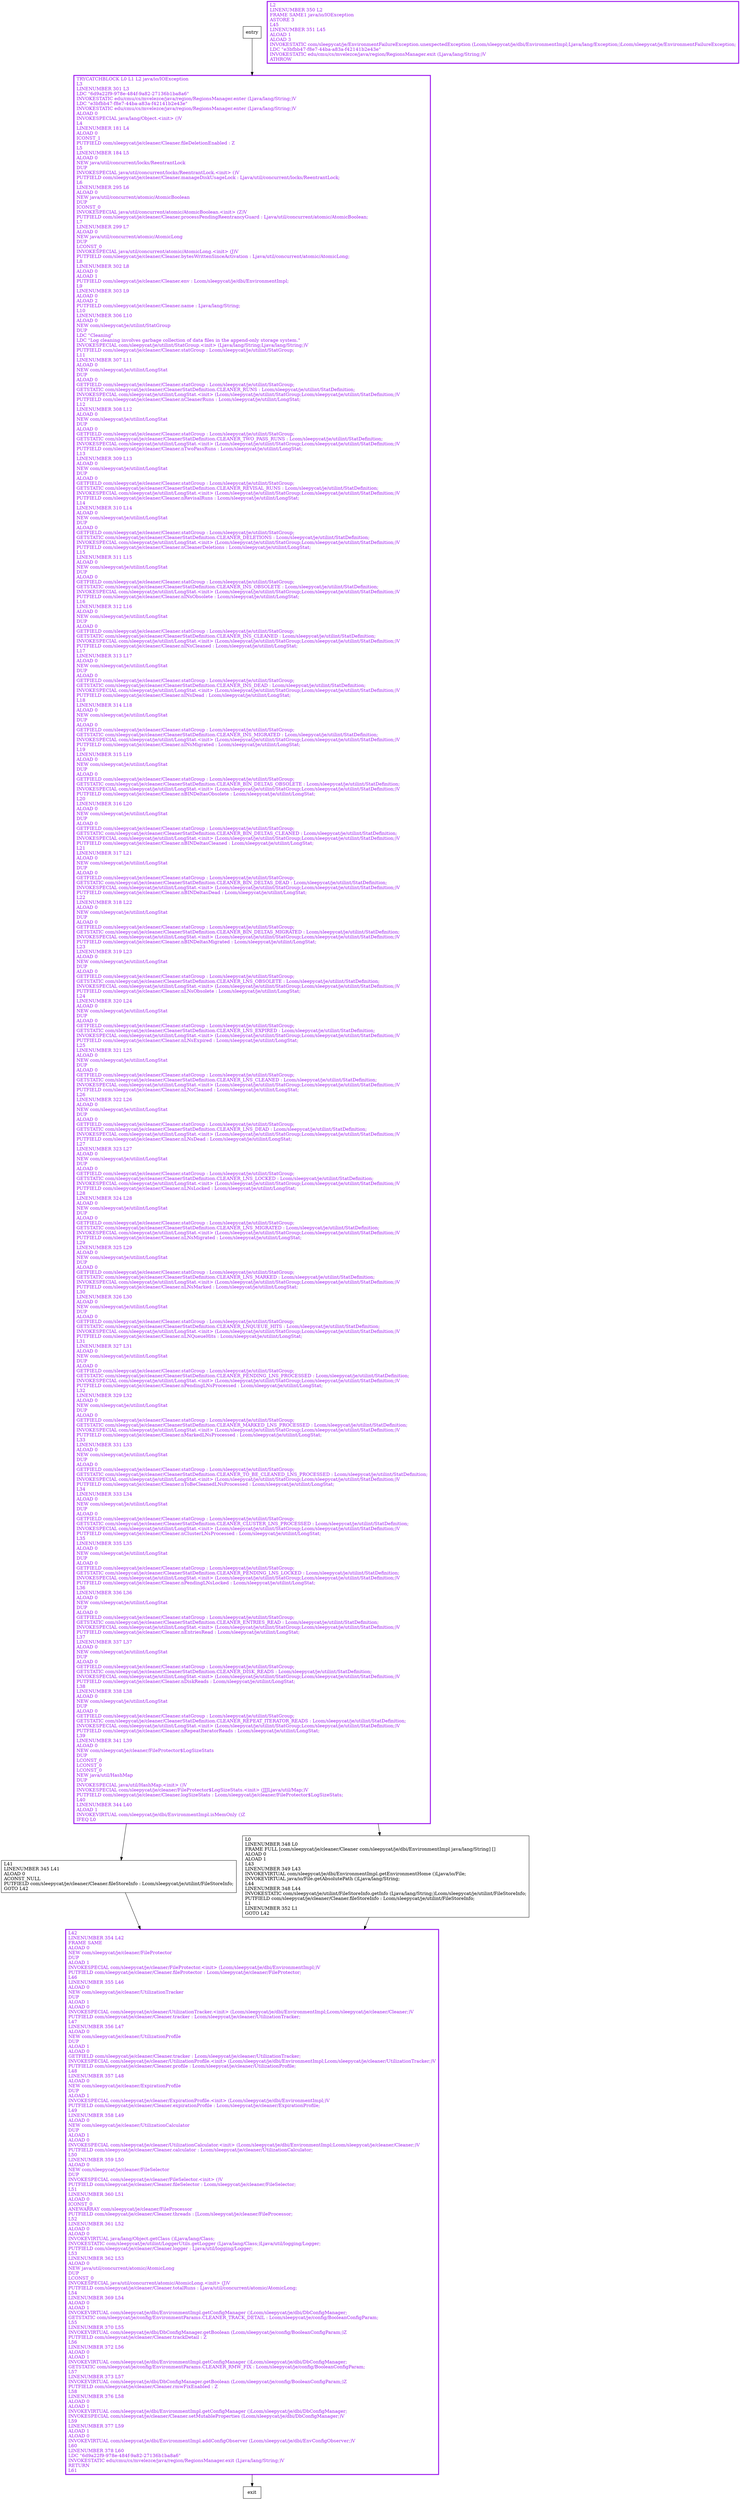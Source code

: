 digraph <init> {
node [shape=record];
16320107 [label="L41\lLINENUMBER 345 L41\lALOAD 0\lACONST_NULL\lPUTFIELD com/sleepycat/je/cleaner/Cleaner.fileStoreInfo : Lcom/sleepycat/je/utilint/FileStoreInfo;\lGOTO L42\l"];
1845466105 [label="L42\lLINENUMBER 354 L42\lFRAME SAME\lALOAD 0\lNEW com/sleepycat/je/cleaner/FileProtector\lDUP\lALOAD 1\lINVOKESPECIAL com/sleepycat/je/cleaner/FileProtector.\<init\> (Lcom/sleepycat/je/dbi/EnvironmentImpl;)V\lPUTFIELD com/sleepycat/je/cleaner/Cleaner.fileProtector : Lcom/sleepycat/je/cleaner/FileProtector;\lL46\lLINENUMBER 355 L46\lALOAD 0\lNEW com/sleepycat/je/cleaner/UtilizationTracker\lDUP\lALOAD 1\lALOAD 0\lINVOKESPECIAL com/sleepycat/je/cleaner/UtilizationTracker.\<init\> (Lcom/sleepycat/je/dbi/EnvironmentImpl;Lcom/sleepycat/je/cleaner/Cleaner;)V\lPUTFIELD com/sleepycat/je/cleaner/Cleaner.tracker : Lcom/sleepycat/je/cleaner/UtilizationTracker;\lL47\lLINENUMBER 356 L47\lALOAD 0\lNEW com/sleepycat/je/cleaner/UtilizationProfile\lDUP\lALOAD 1\lALOAD 0\lGETFIELD com/sleepycat/je/cleaner/Cleaner.tracker : Lcom/sleepycat/je/cleaner/UtilizationTracker;\lINVOKESPECIAL com/sleepycat/je/cleaner/UtilizationProfile.\<init\> (Lcom/sleepycat/je/dbi/EnvironmentImpl;Lcom/sleepycat/je/cleaner/UtilizationTracker;)V\lPUTFIELD com/sleepycat/je/cleaner/Cleaner.profile : Lcom/sleepycat/je/cleaner/UtilizationProfile;\lL48\lLINENUMBER 357 L48\lALOAD 0\lNEW com/sleepycat/je/cleaner/ExpirationProfile\lDUP\lALOAD 1\lINVOKESPECIAL com/sleepycat/je/cleaner/ExpirationProfile.\<init\> (Lcom/sleepycat/je/dbi/EnvironmentImpl;)V\lPUTFIELD com/sleepycat/je/cleaner/Cleaner.expirationProfile : Lcom/sleepycat/je/cleaner/ExpirationProfile;\lL49\lLINENUMBER 358 L49\lALOAD 0\lNEW com/sleepycat/je/cleaner/UtilizationCalculator\lDUP\lALOAD 1\lALOAD 0\lINVOKESPECIAL com/sleepycat/je/cleaner/UtilizationCalculator.\<init\> (Lcom/sleepycat/je/dbi/EnvironmentImpl;Lcom/sleepycat/je/cleaner/Cleaner;)V\lPUTFIELD com/sleepycat/je/cleaner/Cleaner.calculator : Lcom/sleepycat/je/cleaner/UtilizationCalculator;\lL50\lLINENUMBER 359 L50\lALOAD 0\lNEW com/sleepycat/je/cleaner/FileSelector\lDUP\lINVOKESPECIAL com/sleepycat/je/cleaner/FileSelector.\<init\> ()V\lPUTFIELD com/sleepycat/je/cleaner/Cleaner.fileSelector : Lcom/sleepycat/je/cleaner/FileSelector;\lL51\lLINENUMBER 360 L51\lALOAD 0\lICONST_0\lANEWARRAY com/sleepycat/je/cleaner/FileProcessor\lPUTFIELD com/sleepycat/je/cleaner/Cleaner.threads : [Lcom/sleepycat/je/cleaner/FileProcessor;\lL52\lLINENUMBER 361 L52\lALOAD 0\lALOAD 0\lINVOKEVIRTUAL java/lang/Object.getClass ()Ljava/lang/Class;\lINVOKESTATIC com/sleepycat/je/utilint/LoggerUtils.getLogger (Ljava/lang/Class;)Ljava/util/logging/Logger;\lPUTFIELD com/sleepycat/je/cleaner/Cleaner.logger : Ljava/util/logging/Logger;\lL53\lLINENUMBER 362 L53\lALOAD 0\lNEW java/util/concurrent/atomic/AtomicLong\lDUP\lLCONST_0\lINVOKESPECIAL java/util/concurrent/atomic/AtomicLong.\<init\> (J)V\lPUTFIELD com/sleepycat/je/cleaner/Cleaner.totalRuns : Ljava/util/concurrent/atomic/AtomicLong;\lL54\lLINENUMBER 369 L54\lALOAD 0\lALOAD 1\lINVOKEVIRTUAL com/sleepycat/je/dbi/EnvironmentImpl.getConfigManager ()Lcom/sleepycat/je/dbi/DbConfigManager;\lGETSTATIC com/sleepycat/je/config/EnvironmentParams.CLEANER_TRACK_DETAIL : Lcom/sleepycat/je/config/BooleanConfigParam;\lL55\lLINENUMBER 370 L55\lINVOKEVIRTUAL com/sleepycat/je/dbi/DbConfigManager.getBoolean (Lcom/sleepycat/je/config/BooleanConfigParam;)Z\lPUTFIELD com/sleepycat/je/cleaner/Cleaner.trackDetail : Z\lL56\lLINENUMBER 372 L56\lALOAD 0\lALOAD 1\lINVOKEVIRTUAL com/sleepycat/je/dbi/EnvironmentImpl.getConfigManager ()Lcom/sleepycat/je/dbi/DbConfigManager;\lGETSTATIC com/sleepycat/je/config/EnvironmentParams.CLEANER_RMW_FIX : Lcom/sleepycat/je/config/BooleanConfigParam;\lL57\lLINENUMBER 373 L57\lINVOKEVIRTUAL com/sleepycat/je/dbi/DbConfigManager.getBoolean (Lcom/sleepycat/je/config/BooleanConfigParam;)Z\lPUTFIELD com/sleepycat/je/cleaner/Cleaner.rmwFixEnabled : Z\lL58\lLINENUMBER 376 L58\lALOAD 0\lALOAD 1\lINVOKEVIRTUAL com/sleepycat/je/dbi/EnvironmentImpl.getConfigManager ()Lcom/sleepycat/je/dbi/DbConfigManager;\lINVOKESPECIAL com/sleepycat/je/cleaner/Cleaner.setMutableProperties (Lcom/sleepycat/je/dbi/DbConfigManager;)V\lL59\lLINENUMBER 377 L59\lALOAD 1\lALOAD 0\lINVOKEVIRTUAL com/sleepycat/je/dbi/EnvironmentImpl.addConfigObserver (Lcom/sleepycat/je/dbi/EnvConfigObserver;)V\lL60\lLINENUMBER 378 L60\lLDC \"6d9a22f9-978e-484f-9a82-27136b1ba8a6\"\lINVOKESTATIC edu/cmu/cs/mvelezce/java/region/RegionsManager.exit (Ljava/lang/String;)V\lRETURN\lL61\l"];
416202245 [label="L2\lLINENUMBER 350 L2\lFRAME SAME1 java/io/IOException\lASTORE 3\lL45\lLINENUMBER 351 L45\lALOAD 1\lALOAD 3\lINVOKESTATIC com/sleepycat/je/EnvironmentFailureException.unexpectedException (Lcom/sleepycat/je/dbi/EnvironmentImpl;Ljava/lang/Exception;)Lcom/sleepycat/je/EnvironmentFailureException;\lLDC \"e3bfbb47-f8e7-44ba-a83a-f42141b2e43e\"\lINVOKESTATIC edu/cmu/cs/mvelezce/java/region/RegionsManager.exit (Ljava/lang/String;)V\lATHROW\l"];
1529203767 [label="TRYCATCHBLOCK L0 L1 L2 java/io/IOException\lL3\lLINENUMBER 301 L3\lLDC \"6d9a22f9-978e-484f-9a82-27136b1ba8a6\"\lINVOKESTATIC edu/cmu/cs/mvelezce/java/region/RegionsManager.enter (Ljava/lang/String;)V\lLDC \"e3bfbb47-f8e7-44ba-a83a-f42141b2e43e\"\lINVOKESTATIC edu/cmu/cs/mvelezce/java/region/RegionsManager.enter (Ljava/lang/String;)V\lALOAD 0\lINVOKESPECIAL java/lang/Object.\<init\> ()V\lL4\lLINENUMBER 181 L4\lALOAD 0\lICONST_1\lPUTFIELD com/sleepycat/je/cleaner/Cleaner.fileDeletionEnabled : Z\lL5\lLINENUMBER 184 L5\lALOAD 0\lNEW java/util/concurrent/locks/ReentrantLock\lDUP\lINVOKESPECIAL java/util/concurrent/locks/ReentrantLock.\<init\> ()V\lPUTFIELD com/sleepycat/je/cleaner/Cleaner.manageDiskUsageLock : Ljava/util/concurrent/locks/ReentrantLock;\lL6\lLINENUMBER 295 L6\lALOAD 0\lNEW java/util/concurrent/atomic/AtomicBoolean\lDUP\lICONST_0\lINVOKESPECIAL java/util/concurrent/atomic/AtomicBoolean.\<init\> (Z)V\lPUTFIELD com/sleepycat/je/cleaner/Cleaner.processPendingReentrancyGuard : Ljava/util/concurrent/atomic/AtomicBoolean;\lL7\lLINENUMBER 299 L7\lALOAD 0\lNEW java/util/concurrent/atomic/AtomicLong\lDUP\lLCONST_0\lINVOKESPECIAL java/util/concurrent/atomic/AtomicLong.\<init\> (J)V\lPUTFIELD com/sleepycat/je/cleaner/Cleaner.bytesWrittenSinceActivation : Ljava/util/concurrent/atomic/AtomicLong;\lL8\lLINENUMBER 302 L8\lALOAD 0\lALOAD 1\lPUTFIELD com/sleepycat/je/cleaner/Cleaner.env : Lcom/sleepycat/je/dbi/EnvironmentImpl;\lL9\lLINENUMBER 303 L9\lALOAD 0\lALOAD 2\lPUTFIELD com/sleepycat/je/cleaner/Cleaner.name : Ljava/lang/String;\lL10\lLINENUMBER 306 L10\lALOAD 0\lNEW com/sleepycat/je/utilint/StatGroup\lDUP\lLDC \"Cleaning\"\lLDC \"Log cleaning involves garbage collection of data files in the append-only storage system.\"\lINVOKESPECIAL com/sleepycat/je/utilint/StatGroup.\<init\> (Ljava/lang/String;Ljava/lang/String;)V\lPUTFIELD com/sleepycat/je/cleaner/Cleaner.statGroup : Lcom/sleepycat/je/utilint/StatGroup;\lL11\lLINENUMBER 307 L11\lALOAD 0\lNEW com/sleepycat/je/utilint/LongStat\lDUP\lALOAD 0\lGETFIELD com/sleepycat/je/cleaner/Cleaner.statGroup : Lcom/sleepycat/je/utilint/StatGroup;\lGETSTATIC com/sleepycat/je/cleaner/CleanerStatDefinition.CLEANER_RUNS : Lcom/sleepycat/je/utilint/StatDefinition;\lINVOKESPECIAL com/sleepycat/je/utilint/LongStat.\<init\> (Lcom/sleepycat/je/utilint/StatGroup;Lcom/sleepycat/je/utilint/StatDefinition;)V\lPUTFIELD com/sleepycat/je/cleaner/Cleaner.nCleanerRuns : Lcom/sleepycat/je/utilint/LongStat;\lL12\lLINENUMBER 308 L12\lALOAD 0\lNEW com/sleepycat/je/utilint/LongStat\lDUP\lALOAD 0\lGETFIELD com/sleepycat/je/cleaner/Cleaner.statGroup : Lcom/sleepycat/je/utilint/StatGroup;\lGETSTATIC com/sleepycat/je/cleaner/CleanerStatDefinition.CLEANER_TWO_PASS_RUNS : Lcom/sleepycat/je/utilint/StatDefinition;\lINVOKESPECIAL com/sleepycat/je/utilint/LongStat.\<init\> (Lcom/sleepycat/je/utilint/StatGroup;Lcom/sleepycat/je/utilint/StatDefinition;)V\lPUTFIELD com/sleepycat/je/cleaner/Cleaner.nTwoPassRuns : Lcom/sleepycat/je/utilint/LongStat;\lL13\lLINENUMBER 309 L13\lALOAD 0\lNEW com/sleepycat/je/utilint/LongStat\lDUP\lALOAD 0\lGETFIELD com/sleepycat/je/cleaner/Cleaner.statGroup : Lcom/sleepycat/je/utilint/StatGroup;\lGETSTATIC com/sleepycat/je/cleaner/CleanerStatDefinition.CLEANER_REVISAL_RUNS : Lcom/sleepycat/je/utilint/StatDefinition;\lINVOKESPECIAL com/sleepycat/je/utilint/LongStat.\<init\> (Lcom/sleepycat/je/utilint/StatGroup;Lcom/sleepycat/je/utilint/StatDefinition;)V\lPUTFIELD com/sleepycat/je/cleaner/Cleaner.nRevisalRuns : Lcom/sleepycat/je/utilint/LongStat;\lL14\lLINENUMBER 310 L14\lALOAD 0\lNEW com/sleepycat/je/utilint/LongStat\lDUP\lALOAD 0\lGETFIELD com/sleepycat/je/cleaner/Cleaner.statGroup : Lcom/sleepycat/je/utilint/StatGroup;\lGETSTATIC com/sleepycat/je/cleaner/CleanerStatDefinition.CLEANER_DELETIONS : Lcom/sleepycat/je/utilint/StatDefinition;\lINVOKESPECIAL com/sleepycat/je/utilint/LongStat.\<init\> (Lcom/sleepycat/je/utilint/StatGroup;Lcom/sleepycat/je/utilint/StatDefinition;)V\lPUTFIELD com/sleepycat/je/cleaner/Cleaner.nCleanerDeletions : Lcom/sleepycat/je/utilint/LongStat;\lL15\lLINENUMBER 311 L15\lALOAD 0\lNEW com/sleepycat/je/utilint/LongStat\lDUP\lALOAD 0\lGETFIELD com/sleepycat/je/cleaner/Cleaner.statGroup : Lcom/sleepycat/je/utilint/StatGroup;\lGETSTATIC com/sleepycat/je/cleaner/CleanerStatDefinition.CLEANER_INS_OBSOLETE : Lcom/sleepycat/je/utilint/StatDefinition;\lINVOKESPECIAL com/sleepycat/je/utilint/LongStat.\<init\> (Lcom/sleepycat/je/utilint/StatGroup;Lcom/sleepycat/je/utilint/StatDefinition;)V\lPUTFIELD com/sleepycat/je/cleaner/Cleaner.nINsObsolete : Lcom/sleepycat/je/utilint/LongStat;\lL16\lLINENUMBER 312 L16\lALOAD 0\lNEW com/sleepycat/je/utilint/LongStat\lDUP\lALOAD 0\lGETFIELD com/sleepycat/je/cleaner/Cleaner.statGroup : Lcom/sleepycat/je/utilint/StatGroup;\lGETSTATIC com/sleepycat/je/cleaner/CleanerStatDefinition.CLEANER_INS_CLEANED : Lcom/sleepycat/je/utilint/StatDefinition;\lINVOKESPECIAL com/sleepycat/je/utilint/LongStat.\<init\> (Lcom/sleepycat/je/utilint/StatGroup;Lcom/sleepycat/je/utilint/StatDefinition;)V\lPUTFIELD com/sleepycat/je/cleaner/Cleaner.nINsCleaned : Lcom/sleepycat/je/utilint/LongStat;\lL17\lLINENUMBER 313 L17\lALOAD 0\lNEW com/sleepycat/je/utilint/LongStat\lDUP\lALOAD 0\lGETFIELD com/sleepycat/je/cleaner/Cleaner.statGroup : Lcom/sleepycat/je/utilint/StatGroup;\lGETSTATIC com/sleepycat/je/cleaner/CleanerStatDefinition.CLEANER_INS_DEAD : Lcom/sleepycat/je/utilint/StatDefinition;\lINVOKESPECIAL com/sleepycat/je/utilint/LongStat.\<init\> (Lcom/sleepycat/je/utilint/StatGroup;Lcom/sleepycat/je/utilint/StatDefinition;)V\lPUTFIELD com/sleepycat/je/cleaner/Cleaner.nINsDead : Lcom/sleepycat/je/utilint/LongStat;\lL18\lLINENUMBER 314 L18\lALOAD 0\lNEW com/sleepycat/je/utilint/LongStat\lDUP\lALOAD 0\lGETFIELD com/sleepycat/je/cleaner/Cleaner.statGroup : Lcom/sleepycat/je/utilint/StatGroup;\lGETSTATIC com/sleepycat/je/cleaner/CleanerStatDefinition.CLEANER_INS_MIGRATED : Lcom/sleepycat/je/utilint/StatDefinition;\lINVOKESPECIAL com/sleepycat/je/utilint/LongStat.\<init\> (Lcom/sleepycat/je/utilint/StatGroup;Lcom/sleepycat/je/utilint/StatDefinition;)V\lPUTFIELD com/sleepycat/je/cleaner/Cleaner.nINsMigrated : Lcom/sleepycat/je/utilint/LongStat;\lL19\lLINENUMBER 315 L19\lALOAD 0\lNEW com/sleepycat/je/utilint/LongStat\lDUP\lALOAD 0\lGETFIELD com/sleepycat/je/cleaner/Cleaner.statGroup : Lcom/sleepycat/je/utilint/StatGroup;\lGETSTATIC com/sleepycat/je/cleaner/CleanerStatDefinition.CLEANER_BIN_DELTAS_OBSOLETE : Lcom/sleepycat/je/utilint/StatDefinition;\lINVOKESPECIAL com/sleepycat/je/utilint/LongStat.\<init\> (Lcom/sleepycat/je/utilint/StatGroup;Lcom/sleepycat/je/utilint/StatDefinition;)V\lPUTFIELD com/sleepycat/je/cleaner/Cleaner.nBINDeltasObsolete : Lcom/sleepycat/je/utilint/LongStat;\lL20\lLINENUMBER 316 L20\lALOAD 0\lNEW com/sleepycat/je/utilint/LongStat\lDUP\lALOAD 0\lGETFIELD com/sleepycat/je/cleaner/Cleaner.statGroup : Lcom/sleepycat/je/utilint/StatGroup;\lGETSTATIC com/sleepycat/je/cleaner/CleanerStatDefinition.CLEANER_BIN_DELTAS_CLEANED : Lcom/sleepycat/je/utilint/StatDefinition;\lINVOKESPECIAL com/sleepycat/je/utilint/LongStat.\<init\> (Lcom/sleepycat/je/utilint/StatGroup;Lcom/sleepycat/je/utilint/StatDefinition;)V\lPUTFIELD com/sleepycat/je/cleaner/Cleaner.nBINDeltasCleaned : Lcom/sleepycat/je/utilint/LongStat;\lL21\lLINENUMBER 317 L21\lALOAD 0\lNEW com/sleepycat/je/utilint/LongStat\lDUP\lALOAD 0\lGETFIELD com/sleepycat/je/cleaner/Cleaner.statGroup : Lcom/sleepycat/je/utilint/StatGroup;\lGETSTATIC com/sleepycat/je/cleaner/CleanerStatDefinition.CLEANER_BIN_DELTAS_DEAD : Lcom/sleepycat/je/utilint/StatDefinition;\lINVOKESPECIAL com/sleepycat/je/utilint/LongStat.\<init\> (Lcom/sleepycat/je/utilint/StatGroup;Lcom/sleepycat/je/utilint/StatDefinition;)V\lPUTFIELD com/sleepycat/je/cleaner/Cleaner.nBINDeltasDead : Lcom/sleepycat/je/utilint/LongStat;\lL22\lLINENUMBER 318 L22\lALOAD 0\lNEW com/sleepycat/je/utilint/LongStat\lDUP\lALOAD 0\lGETFIELD com/sleepycat/je/cleaner/Cleaner.statGroup : Lcom/sleepycat/je/utilint/StatGroup;\lGETSTATIC com/sleepycat/je/cleaner/CleanerStatDefinition.CLEANER_BIN_DELTAS_MIGRATED : Lcom/sleepycat/je/utilint/StatDefinition;\lINVOKESPECIAL com/sleepycat/je/utilint/LongStat.\<init\> (Lcom/sleepycat/je/utilint/StatGroup;Lcom/sleepycat/je/utilint/StatDefinition;)V\lPUTFIELD com/sleepycat/je/cleaner/Cleaner.nBINDeltasMigrated : Lcom/sleepycat/je/utilint/LongStat;\lL23\lLINENUMBER 319 L23\lALOAD 0\lNEW com/sleepycat/je/utilint/LongStat\lDUP\lALOAD 0\lGETFIELD com/sleepycat/je/cleaner/Cleaner.statGroup : Lcom/sleepycat/je/utilint/StatGroup;\lGETSTATIC com/sleepycat/je/cleaner/CleanerStatDefinition.CLEANER_LNS_OBSOLETE : Lcom/sleepycat/je/utilint/StatDefinition;\lINVOKESPECIAL com/sleepycat/je/utilint/LongStat.\<init\> (Lcom/sleepycat/je/utilint/StatGroup;Lcom/sleepycat/je/utilint/StatDefinition;)V\lPUTFIELD com/sleepycat/je/cleaner/Cleaner.nLNsObsolete : Lcom/sleepycat/je/utilint/LongStat;\lL24\lLINENUMBER 320 L24\lALOAD 0\lNEW com/sleepycat/je/utilint/LongStat\lDUP\lALOAD 0\lGETFIELD com/sleepycat/je/cleaner/Cleaner.statGroup : Lcom/sleepycat/je/utilint/StatGroup;\lGETSTATIC com/sleepycat/je/cleaner/CleanerStatDefinition.CLEANER_LNS_EXPIRED : Lcom/sleepycat/je/utilint/StatDefinition;\lINVOKESPECIAL com/sleepycat/je/utilint/LongStat.\<init\> (Lcom/sleepycat/je/utilint/StatGroup;Lcom/sleepycat/je/utilint/StatDefinition;)V\lPUTFIELD com/sleepycat/je/cleaner/Cleaner.nLNsExpired : Lcom/sleepycat/je/utilint/LongStat;\lL25\lLINENUMBER 321 L25\lALOAD 0\lNEW com/sleepycat/je/utilint/LongStat\lDUP\lALOAD 0\lGETFIELD com/sleepycat/je/cleaner/Cleaner.statGroup : Lcom/sleepycat/je/utilint/StatGroup;\lGETSTATIC com/sleepycat/je/cleaner/CleanerStatDefinition.CLEANER_LNS_CLEANED : Lcom/sleepycat/je/utilint/StatDefinition;\lINVOKESPECIAL com/sleepycat/je/utilint/LongStat.\<init\> (Lcom/sleepycat/je/utilint/StatGroup;Lcom/sleepycat/je/utilint/StatDefinition;)V\lPUTFIELD com/sleepycat/je/cleaner/Cleaner.nLNsCleaned : Lcom/sleepycat/je/utilint/LongStat;\lL26\lLINENUMBER 322 L26\lALOAD 0\lNEW com/sleepycat/je/utilint/LongStat\lDUP\lALOAD 0\lGETFIELD com/sleepycat/je/cleaner/Cleaner.statGroup : Lcom/sleepycat/je/utilint/StatGroup;\lGETSTATIC com/sleepycat/je/cleaner/CleanerStatDefinition.CLEANER_LNS_DEAD : Lcom/sleepycat/je/utilint/StatDefinition;\lINVOKESPECIAL com/sleepycat/je/utilint/LongStat.\<init\> (Lcom/sleepycat/je/utilint/StatGroup;Lcom/sleepycat/je/utilint/StatDefinition;)V\lPUTFIELD com/sleepycat/je/cleaner/Cleaner.nLNsDead : Lcom/sleepycat/je/utilint/LongStat;\lL27\lLINENUMBER 323 L27\lALOAD 0\lNEW com/sleepycat/je/utilint/LongStat\lDUP\lALOAD 0\lGETFIELD com/sleepycat/je/cleaner/Cleaner.statGroup : Lcom/sleepycat/je/utilint/StatGroup;\lGETSTATIC com/sleepycat/je/cleaner/CleanerStatDefinition.CLEANER_LNS_LOCKED : Lcom/sleepycat/je/utilint/StatDefinition;\lINVOKESPECIAL com/sleepycat/je/utilint/LongStat.\<init\> (Lcom/sleepycat/je/utilint/StatGroup;Lcom/sleepycat/je/utilint/StatDefinition;)V\lPUTFIELD com/sleepycat/je/cleaner/Cleaner.nLNsLocked : Lcom/sleepycat/je/utilint/LongStat;\lL28\lLINENUMBER 324 L28\lALOAD 0\lNEW com/sleepycat/je/utilint/LongStat\lDUP\lALOAD 0\lGETFIELD com/sleepycat/je/cleaner/Cleaner.statGroup : Lcom/sleepycat/je/utilint/StatGroup;\lGETSTATIC com/sleepycat/je/cleaner/CleanerStatDefinition.CLEANER_LNS_MIGRATED : Lcom/sleepycat/je/utilint/StatDefinition;\lINVOKESPECIAL com/sleepycat/je/utilint/LongStat.\<init\> (Lcom/sleepycat/je/utilint/StatGroup;Lcom/sleepycat/je/utilint/StatDefinition;)V\lPUTFIELD com/sleepycat/je/cleaner/Cleaner.nLNsMigrated : Lcom/sleepycat/je/utilint/LongStat;\lL29\lLINENUMBER 325 L29\lALOAD 0\lNEW com/sleepycat/je/utilint/LongStat\lDUP\lALOAD 0\lGETFIELD com/sleepycat/je/cleaner/Cleaner.statGroup : Lcom/sleepycat/je/utilint/StatGroup;\lGETSTATIC com/sleepycat/je/cleaner/CleanerStatDefinition.CLEANER_LNS_MARKED : Lcom/sleepycat/je/utilint/StatDefinition;\lINVOKESPECIAL com/sleepycat/je/utilint/LongStat.\<init\> (Lcom/sleepycat/je/utilint/StatGroup;Lcom/sleepycat/je/utilint/StatDefinition;)V\lPUTFIELD com/sleepycat/je/cleaner/Cleaner.nLNsMarked : Lcom/sleepycat/je/utilint/LongStat;\lL30\lLINENUMBER 326 L30\lALOAD 0\lNEW com/sleepycat/je/utilint/LongStat\lDUP\lALOAD 0\lGETFIELD com/sleepycat/je/cleaner/Cleaner.statGroup : Lcom/sleepycat/je/utilint/StatGroup;\lGETSTATIC com/sleepycat/je/cleaner/CleanerStatDefinition.CLEANER_LNQUEUE_HITS : Lcom/sleepycat/je/utilint/StatDefinition;\lINVOKESPECIAL com/sleepycat/je/utilint/LongStat.\<init\> (Lcom/sleepycat/je/utilint/StatGroup;Lcom/sleepycat/je/utilint/StatDefinition;)V\lPUTFIELD com/sleepycat/je/cleaner/Cleaner.nLNQueueHits : Lcom/sleepycat/je/utilint/LongStat;\lL31\lLINENUMBER 327 L31\lALOAD 0\lNEW com/sleepycat/je/utilint/LongStat\lDUP\lALOAD 0\lGETFIELD com/sleepycat/je/cleaner/Cleaner.statGroup : Lcom/sleepycat/je/utilint/StatGroup;\lGETSTATIC com/sleepycat/je/cleaner/CleanerStatDefinition.CLEANER_PENDING_LNS_PROCESSED : Lcom/sleepycat/je/utilint/StatDefinition;\lINVOKESPECIAL com/sleepycat/je/utilint/LongStat.\<init\> (Lcom/sleepycat/je/utilint/StatGroup;Lcom/sleepycat/je/utilint/StatDefinition;)V\lPUTFIELD com/sleepycat/je/cleaner/Cleaner.nPendingLNsProcessed : Lcom/sleepycat/je/utilint/LongStat;\lL32\lLINENUMBER 329 L32\lALOAD 0\lNEW com/sleepycat/je/utilint/LongStat\lDUP\lALOAD 0\lGETFIELD com/sleepycat/je/cleaner/Cleaner.statGroup : Lcom/sleepycat/je/utilint/StatGroup;\lGETSTATIC com/sleepycat/je/cleaner/CleanerStatDefinition.CLEANER_MARKED_LNS_PROCESSED : Lcom/sleepycat/je/utilint/StatDefinition;\lINVOKESPECIAL com/sleepycat/je/utilint/LongStat.\<init\> (Lcom/sleepycat/je/utilint/StatGroup;Lcom/sleepycat/je/utilint/StatDefinition;)V\lPUTFIELD com/sleepycat/je/cleaner/Cleaner.nMarkedLNsProcessed : Lcom/sleepycat/je/utilint/LongStat;\lL33\lLINENUMBER 331 L33\lALOAD 0\lNEW com/sleepycat/je/utilint/LongStat\lDUP\lALOAD 0\lGETFIELD com/sleepycat/je/cleaner/Cleaner.statGroup : Lcom/sleepycat/je/utilint/StatGroup;\lGETSTATIC com/sleepycat/je/cleaner/CleanerStatDefinition.CLEANER_TO_BE_CLEANED_LNS_PROCESSED : Lcom/sleepycat/je/utilint/StatDefinition;\lINVOKESPECIAL com/sleepycat/je/utilint/LongStat.\<init\> (Lcom/sleepycat/je/utilint/StatGroup;Lcom/sleepycat/je/utilint/StatDefinition;)V\lPUTFIELD com/sleepycat/je/cleaner/Cleaner.nToBeCleanedLNsProcessed : Lcom/sleepycat/je/utilint/LongStat;\lL34\lLINENUMBER 333 L34\lALOAD 0\lNEW com/sleepycat/je/utilint/LongStat\lDUP\lALOAD 0\lGETFIELD com/sleepycat/je/cleaner/Cleaner.statGroup : Lcom/sleepycat/je/utilint/StatGroup;\lGETSTATIC com/sleepycat/je/cleaner/CleanerStatDefinition.CLEANER_CLUSTER_LNS_PROCESSED : Lcom/sleepycat/je/utilint/StatDefinition;\lINVOKESPECIAL com/sleepycat/je/utilint/LongStat.\<init\> (Lcom/sleepycat/je/utilint/StatGroup;Lcom/sleepycat/je/utilint/StatDefinition;)V\lPUTFIELD com/sleepycat/je/cleaner/Cleaner.nClusterLNsProcessed : Lcom/sleepycat/je/utilint/LongStat;\lL35\lLINENUMBER 335 L35\lALOAD 0\lNEW com/sleepycat/je/utilint/LongStat\lDUP\lALOAD 0\lGETFIELD com/sleepycat/je/cleaner/Cleaner.statGroup : Lcom/sleepycat/je/utilint/StatGroup;\lGETSTATIC com/sleepycat/je/cleaner/CleanerStatDefinition.CLEANER_PENDING_LNS_LOCKED : Lcom/sleepycat/je/utilint/StatDefinition;\lINVOKESPECIAL com/sleepycat/je/utilint/LongStat.\<init\> (Lcom/sleepycat/je/utilint/StatGroup;Lcom/sleepycat/je/utilint/StatDefinition;)V\lPUTFIELD com/sleepycat/je/cleaner/Cleaner.nPendingLNsLocked : Lcom/sleepycat/je/utilint/LongStat;\lL36\lLINENUMBER 336 L36\lALOAD 0\lNEW com/sleepycat/je/utilint/LongStat\lDUP\lALOAD 0\lGETFIELD com/sleepycat/je/cleaner/Cleaner.statGroup : Lcom/sleepycat/je/utilint/StatGroup;\lGETSTATIC com/sleepycat/je/cleaner/CleanerStatDefinition.CLEANER_ENTRIES_READ : Lcom/sleepycat/je/utilint/StatDefinition;\lINVOKESPECIAL com/sleepycat/je/utilint/LongStat.\<init\> (Lcom/sleepycat/je/utilint/StatGroup;Lcom/sleepycat/je/utilint/StatDefinition;)V\lPUTFIELD com/sleepycat/je/cleaner/Cleaner.nEntriesRead : Lcom/sleepycat/je/utilint/LongStat;\lL37\lLINENUMBER 337 L37\lALOAD 0\lNEW com/sleepycat/je/utilint/LongStat\lDUP\lALOAD 0\lGETFIELD com/sleepycat/je/cleaner/Cleaner.statGroup : Lcom/sleepycat/je/utilint/StatGroup;\lGETSTATIC com/sleepycat/je/cleaner/CleanerStatDefinition.CLEANER_DISK_READS : Lcom/sleepycat/je/utilint/StatDefinition;\lINVOKESPECIAL com/sleepycat/je/utilint/LongStat.\<init\> (Lcom/sleepycat/je/utilint/StatGroup;Lcom/sleepycat/je/utilint/StatDefinition;)V\lPUTFIELD com/sleepycat/je/cleaner/Cleaner.nDiskReads : Lcom/sleepycat/je/utilint/LongStat;\lL38\lLINENUMBER 338 L38\lALOAD 0\lNEW com/sleepycat/je/utilint/LongStat\lDUP\lALOAD 0\lGETFIELD com/sleepycat/je/cleaner/Cleaner.statGroup : Lcom/sleepycat/je/utilint/StatGroup;\lGETSTATIC com/sleepycat/je/cleaner/CleanerStatDefinition.CLEANER_REPEAT_ITERATOR_READS : Lcom/sleepycat/je/utilint/StatDefinition;\lINVOKESPECIAL com/sleepycat/je/utilint/LongStat.\<init\> (Lcom/sleepycat/je/utilint/StatGroup;Lcom/sleepycat/je/utilint/StatDefinition;)V\lPUTFIELD com/sleepycat/je/cleaner/Cleaner.nRepeatIteratorReads : Lcom/sleepycat/je/utilint/LongStat;\lL39\lLINENUMBER 341 L39\lALOAD 0\lNEW com/sleepycat/je/cleaner/FileProtector$LogSizeStats\lDUP\lLCONST_0\lLCONST_0\lLCONST_0\lNEW java/util/HashMap\lDUP\lINVOKESPECIAL java/util/HashMap.\<init\> ()V\lINVOKESPECIAL com/sleepycat/je/cleaner/FileProtector$LogSizeStats.\<init\> (JJJLjava/util/Map;)V\lPUTFIELD com/sleepycat/je/cleaner/Cleaner.logSizeStats : Lcom/sleepycat/je/cleaner/FileProtector$LogSizeStats;\lL40\lLINENUMBER 344 L40\lALOAD 1\lINVOKEVIRTUAL com/sleepycat/je/dbi/EnvironmentImpl.isMemOnly ()Z\lIFEQ L0\l"];
105136419 [label="L0\lLINENUMBER 348 L0\lFRAME FULL [com/sleepycat/je/cleaner/Cleaner com/sleepycat/je/dbi/EnvironmentImpl java/lang/String] []\lALOAD 0\lALOAD 1\lL43\lLINENUMBER 349 L43\lINVOKEVIRTUAL com/sleepycat/je/dbi/EnvironmentImpl.getEnvironmentHome ()Ljava/io/File;\lINVOKEVIRTUAL java/io/File.getAbsolutePath ()Ljava/lang/String;\lL44\lLINENUMBER 348 L44\lINVOKESTATIC com/sleepycat/je/utilint/FileStoreInfo.getInfo (Ljava/lang/String;)Lcom/sleepycat/je/utilint/FileStoreInfo;\lPUTFIELD com/sleepycat/je/cleaner/Cleaner.fileStoreInfo : Lcom/sleepycat/je/utilint/FileStoreInfo;\lL1\lLINENUMBER 352 L1\lGOTO L42\l"];
entry;
exit;
entry -> 1529203767;
16320107 -> 1845466105;
1845466105 -> exit;
1529203767 -> 16320107;
1529203767 -> 105136419;
105136419 -> 1845466105;
1845466105[fontcolor="purple", penwidth=3, color="purple"];
416202245[fontcolor="purple", penwidth=3, color="purple"];
1529203767[fontcolor="purple", penwidth=3, color="purple"];
}
